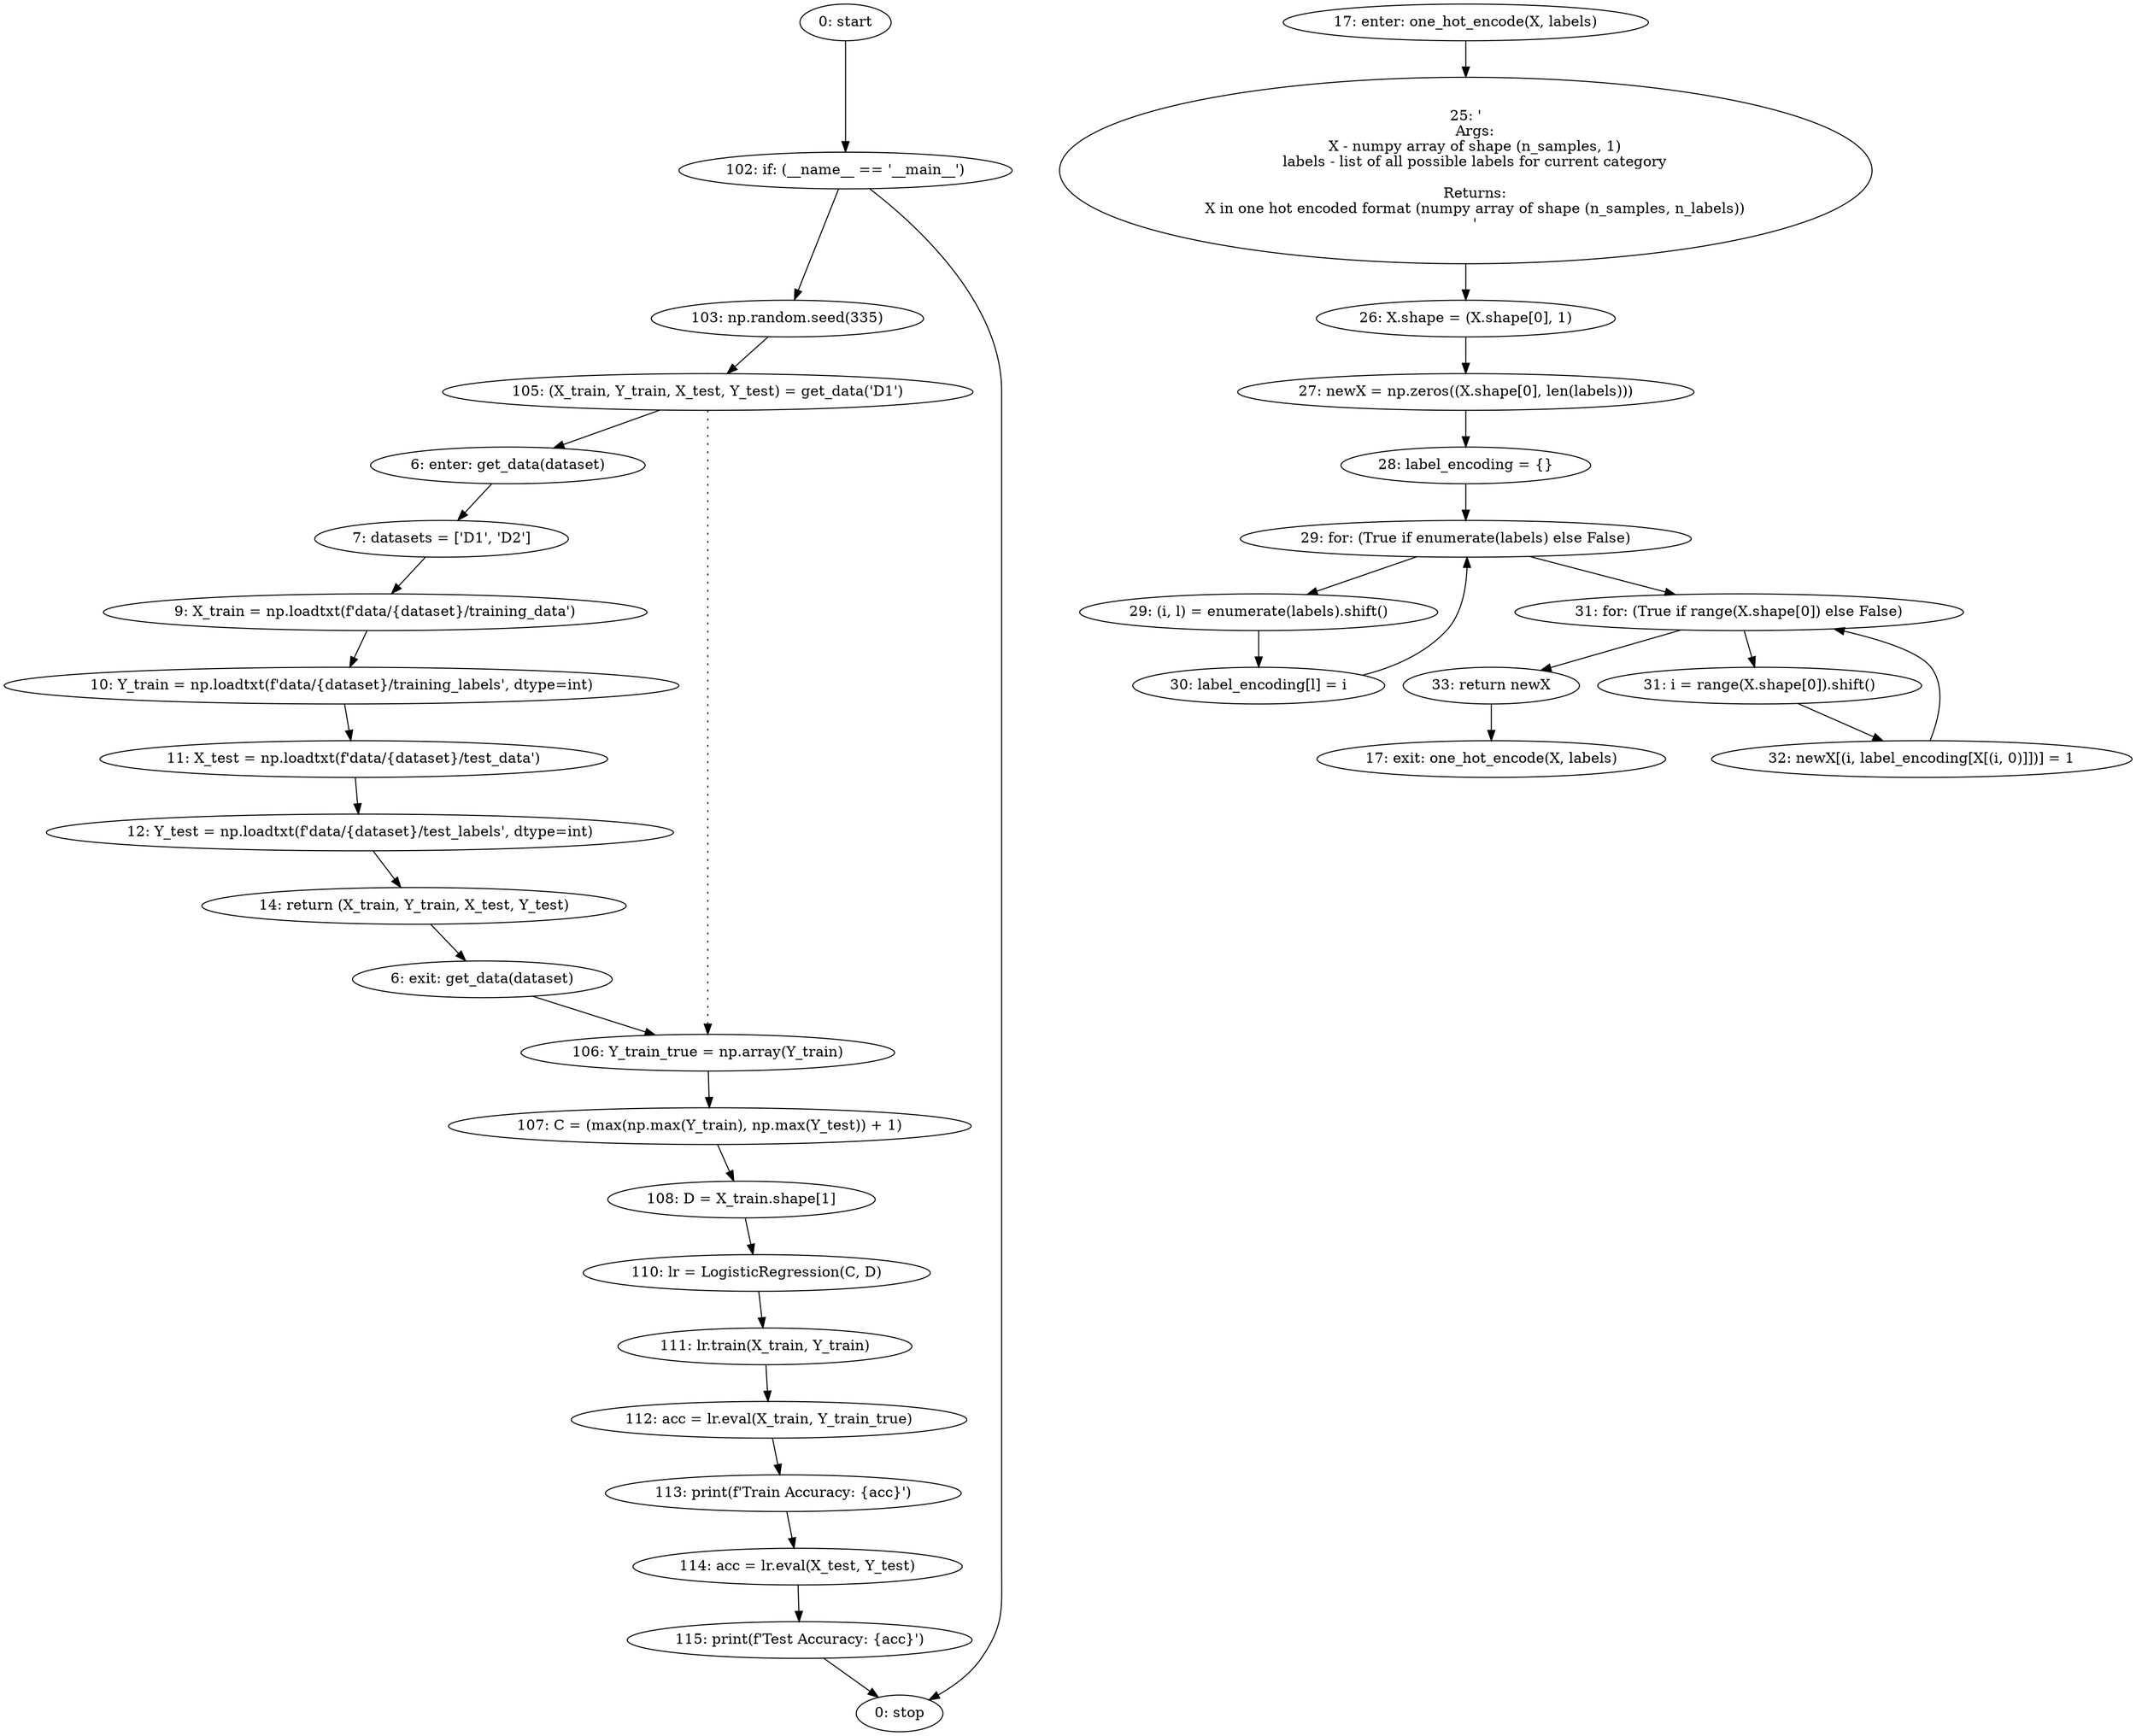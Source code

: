 strict digraph "" {
	node [label="\N"];
	0	 [label="0: start"];
	22	 [label="102: if: (__name__ == '__main__')"];
	0 -> 22;
	23	 [label="103: np.random.seed(335)"];
	22 -> 23;
	34	 [label="0: stop"];
	22 -> 34;
	1	 [label="6: enter: get_data(dataset)"];
	3	 [label="7: datasets = ['D1', 'D2']"];
	1 -> 3;
	4	 [label="9: X_train = np.loadtxt(f'data/{dataset}/training_data')"];
	3 -> 4;
	24	 [label="105: (X_train, Y_train, X_test, Y_test) = get_data('D1')"];
	24 -> 1;
	25	 [label="106: Y_train_true = np.array(Y_train)"];
	24 -> 25	 [style=dotted,
		weight=100];
	26	 [label="107: C = (max(np.max(Y_train), np.max(Y_test)) + 1)"];
	25 -> 26;
	2	 [label="6: exit: get_data(dataset)"];
	2 -> 25;
	8	 [label="14: return (X_train, Y_train, X_test, Y_test)"];
	8 -> 2;
	5	 [label="10: Y_train = np.loadtxt(f'data/{dataset}/training_labels', dtype=int)"];
	4 -> 5;
	6	 [label="11: X_test = np.loadtxt(f'data/{dataset}/test_data')"];
	5 -> 6;
	7	 [label="12: Y_test = np.loadtxt(f'data/{dataset}/test_labels', dtype=int)"];
	6 -> 7;
	7 -> 8;
	9	 [label="17: enter: one_hot_encode(X, labels)"];
	11	 [label="25: '\n    Args:\n    X - numpy array of shape (n_samples, 1)\n    labels - list of all possible labels for current category\n\n    \
Returns:\n    X in one hot encoded format (numpy array of shape (n_samples, n_labels))\n    '"];
	9 -> 11;
	12	 [label="26: X.shape = (X.shape[0], 1)"];
	11 -> 12;
	10	 [label="17: exit: one_hot_encode(X, labels)"];
	21	 [label="33: return newX"];
	21 -> 10;
	13	 [label="27: newX = np.zeros((X.shape[0], len(labels)))"];
	12 -> 13;
	14	 [label="28: label_encoding = {}"];
	13 -> 14;
	15	 [label="29: for: (True if enumerate(labels) else False)"];
	14 -> 15;
	16	 [label="29: (i, l) = enumerate(labels).shift()"];
	15 -> 16;
	18	 [label="31: for: (True if range(X.shape[0]) else False)"];
	15 -> 18;
	17	 [label="30: label_encoding[l] = i"];
	16 -> 17;
	18 -> 21;
	19	 [label="31: i = range(X.shape[0]).shift()"];
	18 -> 19;
	17 -> 15;
	20	 [label="32: newX[(i, label_encoding[X[(i, 0)]])] = 1"];
	19 -> 20;
	20 -> 18;
	23 -> 24;
	27	 [label="108: D = X_train.shape[1]"];
	26 -> 27;
	28	 [label="110: lr = LogisticRegression(C, D)"];
	27 -> 28;
	29	 [label="111: lr.train(X_train, Y_train)"];
	28 -> 29;
	30	 [label="112: acc = lr.eval(X_train, Y_train_true)"];
	29 -> 30;
	31	 [label="113: print(f'Train Accuracy: {acc}')"];
	30 -> 31;
	32	 [label="114: acc = lr.eval(X_test, Y_test)"];
	31 -> 32;
	33	 [label="115: print(f'Test Accuracy: {acc}')"];
	32 -> 33;
	33 -> 34;
}

